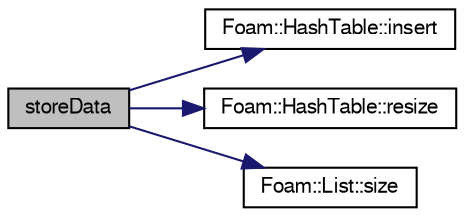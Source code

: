 digraph "storeData"
{
  bgcolor="transparent";
  edge [fontname="FreeSans",fontsize="10",labelfontname="FreeSans",labelfontsize="10"];
  node [fontname="FreeSans",fontsize="10",shape=record];
  rankdir="LR";
  Node4762 [label="storeData",height=0.2,width=0.4,color="black", fillcolor="grey75", style="filled", fontcolor="black"];
  Node4762 -> Node4763 [color="midnightblue",fontsize="10",style="solid",fontname="FreeSans"];
  Node4763 [label="Foam::HashTable::insert",height=0.2,width=0.4,color="black",URL="$a25702.html#a5eee1e0e199ad59b9cb3916cd42156e0",tooltip="Insert a new hashedEntry. "];
  Node4762 -> Node4764 [color="midnightblue",fontsize="10",style="solid",fontname="FreeSans"];
  Node4764 [label="Foam::HashTable::resize",height=0.2,width=0.4,color="black",URL="$a25702.html#ae697ea15032f01f89988bb8ada677832",tooltip="Resize the hash table for efficiency. "];
  Node4762 -> Node4765 [color="midnightblue",fontsize="10",style="solid",fontname="FreeSans"];
  Node4765 [label="Foam::List::size",height=0.2,width=0.4,color="black",URL="$a25694.html#a8a5f6fa29bd4b500caf186f60245b384",tooltip="Override size to be inconsistent with allocated storage. "];
}
